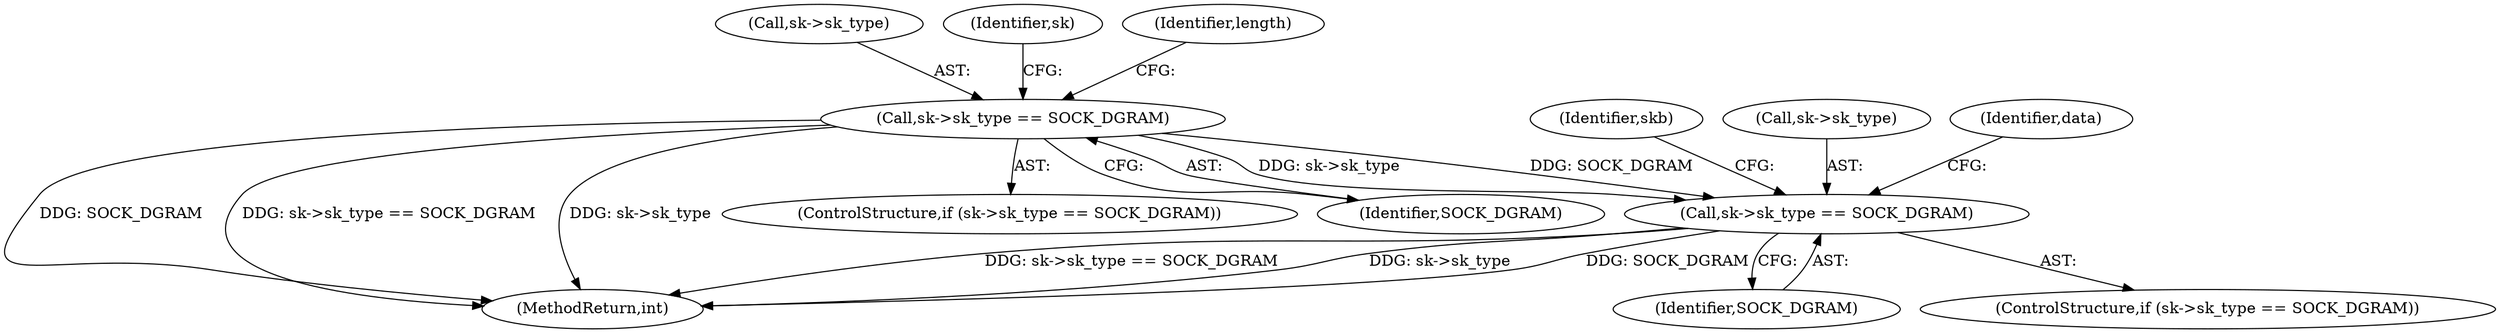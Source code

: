 digraph "0_linux_2811ebac2521ceac84f2bdae402455baa6a7fb47@pointer" {
"1001001" [label="(Call,sk->sk_type == SOCK_DGRAM)"];
"1000639" [label="(Call,sk->sk_type == SOCK_DGRAM)"];
"1001005" [label="(Identifier,SOCK_DGRAM)"];
"1001000" [label="(ControlStructure,if (sk->sk_type == SOCK_DGRAM))"];
"1001009" [label="(Identifier,skb)"];
"1001002" [label="(Call,sk->sk_type)"];
"1000638" [label="(ControlStructure,if (sk->sk_type == SOCK_DGRAM))"];
"1001013" [label="(Identifier,data)"];
"1000640" [label="(Call,sk->sk_type)"];
"1001001" [label="(Call,sk->sk_type == SOCK_DGRAM)"];
"1000639" [label="(Call,sk->sk_type == SOCK_DGRAM)"];
"1000643" [label="(Identifier,SOCK_DGRAM)"];
"1000645" [label="(Identifier,sk)"];
"1000651" [label="(Identifier,length)"];
"1001341" [label="(MethodReturn,int)"];
"1001001" -> "1001000"  [label="AST: "];
"1001001" -> "1001005"  [label="CFG: "];
"1001002" -> "1001001"  [label="AST: "];
"1001005" -> "1001001"  [label="AST: "];
"1001009" -> "1001001"  [label="CFG: "];
"1001013" -> "1001001"  [label="CFG: "];
"1001001" -> "1001341"  [label="DDG: sk->sk_type == SOCK_DGRAM"];
"1001001" -> "1001341"  [label="DDG: sk->sk_type"];
"1001001" -> "1001341"  [label="DDG: SOCK_DGRAM"];
"1000639" -> "1001001"  [label="DDG: sk->sk_type"];
"1000639" -> "1001001"  [label="DDG: SOCK_DGRAM"];
"1000639" -> "1000638"  [label="AST: "];
"1000639" -> "1000643"  [label="CFG: "];
"1000640" -> "1000639"  [label="AST: "];
"1000643" -> "1000639"  [label="AST: "];
"1000645" -> "1000639"  [label="CFG: "];
"1000651" -> "1000639"  [label="CFG: "];
"1000639" -> "1001341"  [label="DDG: SOCK_DGRAM"];
"1000639" -> "1001341"  [label="DDG: sk->sk_type == SOCK_DGRAM"];
"1000639" -> "1001341"  [label="DDG: sk->sk_type"];
}
